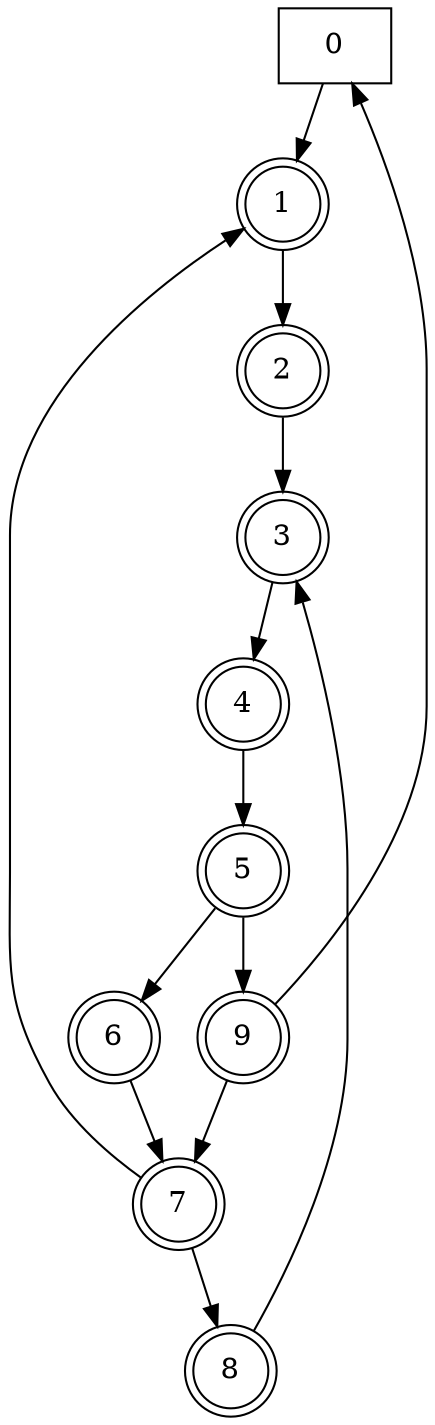 digraph G {
  name="lc_pn_R-1";
  num_of_vertices=10;
  num_of_events=8;
  num_of_edges=13;
  run_date="2022-07-06T12:43:47.145388";
  0 [ shape="none " start="true" id="0" hash="-1083241125" accepting="true" ];
  1 [ shape="doublecircle" start="false" id="1" hash="1592146166" accepting="true" ];
  2 [ shape="doublecircle" start="false" id="2" hash="384172839" accepting="true" ];
  3 [ shape="doublecircle" start="false" id="3" hash="1126841398" accepting="true" ];
  4 [ shape="doublecircle" start="false" id="4" hash="-1277208798" accepting="true" ];
  5 [ shape="doublecircle" start="false" id="5" hash="748043630" accepting="true" ];
  6 [ shape="doublecircle" start="false" id="6" hash="-871536375" accepting="true" ];
  7 [ shape="doublecircle" start="false" id="7" hash="-1410659932" accepting="true" ];
  8 [ shape="doublecircle" start="false" id="8" hash="1676334037" accepting="true" ];
  9 [ shape="doublecircle" start="false" id="9" hash="208920073" accepting="true" ];
  0 -> 1 [ Label="Approaching0" ];
  1 -> 2 [ Label="ClosingRequest" ];
  2 -> 3 [ Label="Lower" ];
  3 -> 4 [ Label="Entering0" ];
  4 -> 5 [ Label="Leaving0" ];
  5 -> 6 [ Label="Approaching0" ];
  6 -> 7 [ Label="OpeningRequest" ];
  7 -> 8 [ Label="ClosingRequest" ];
  8 -> 3 [ Label="KeepDown" ];
  7 -> 1 [ Label="Raise" ];
  5 -> 9 [ Label="OpeningRequest" ];
  9 -> 7 [ Label="Approaching0" ];
  9 -> 0 [ Label="Raise" ];
}
